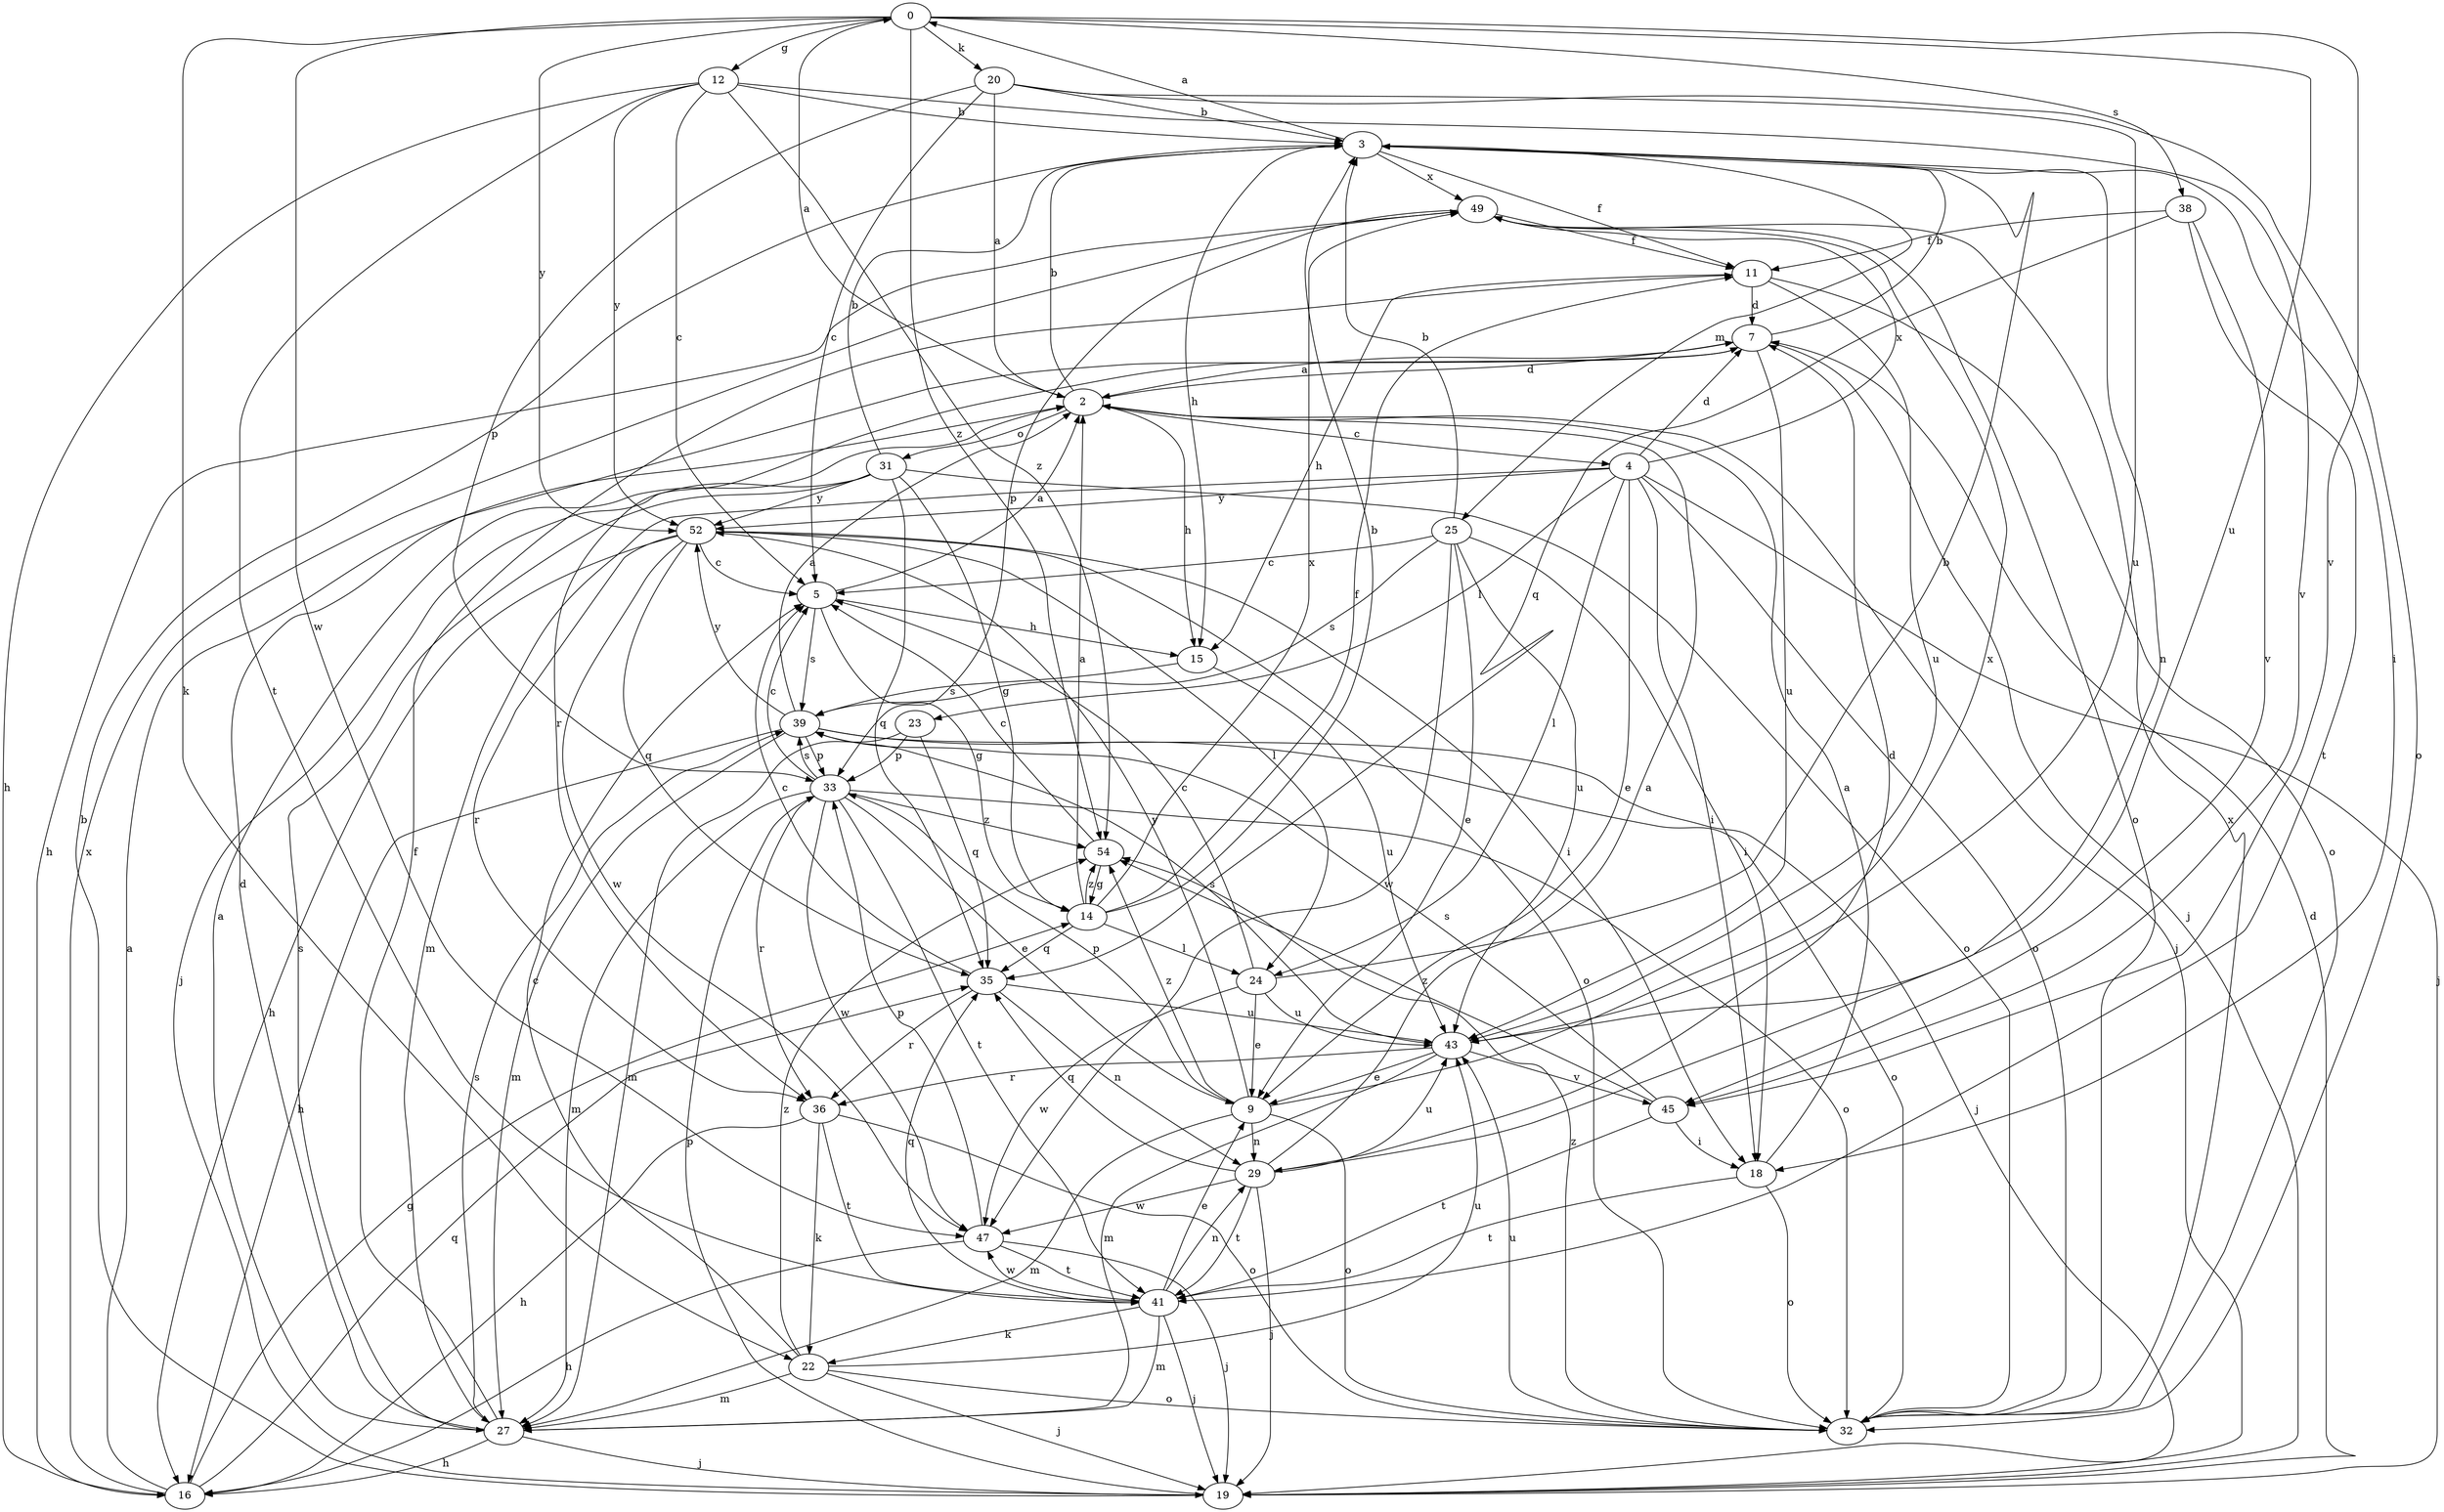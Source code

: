 strict digraph  {
0;
2;
3;
4;
5;
7;
9;
11;
12;
14;
15;
16;
18;
19;
20;
22;
23;
24;
25;
27;
29;
31;
32;
33;
35;
36;
38;
39;
41;
43;
45;
47;
49;
52;
54;
0 -> 12  [label=g];
0 -> 20  [label=k];
0 -> 22  [label=k];
0 -> 38  [label=s];
0 -> 43  [label=u];
0 -> 45  [label=v];
0 -> 47  [label=w];
0 -> 52  [label=y];
0 -> 54  [label=z];
2 -> 0  [label=a];
2 -> 3  [label=b];
2 -> 4  [label=c];
2 -> 7  [label=d];
2 -> 15  [label=h];
2 -> 19  [label=j];
2 -> 31  [label=o];
3 -> 0  [label=a];
3 -> 11  [label=f];
3 -> 15  [label=h];
3 -> 18  [label=i];
3 -> 25  [label=m];
3 -> 29  [label=n];
3 -> 49  [label=x];
4 -> 7  [label=d];
4 -> 9  [label=e];
4 -> 18  [label=i];
4 -> 19  [label=j];
4 -> 23  [label=l];
4 -> 24  [label=l];
4 -> 27  [label=m];
4 -> 32  [label=o];
4 -> 49  [label=x];
4 -> 52  [label=y];
5 -> 2  [label=a];
5 -> 14  [label=g];
5 -> 15  [label=h];
5 -> 39  [label=s];
7 -> 2  [label=a];
7 -> 3  [label=b];
7 -> 19  [label=j];
7 -> 36  [label=r];
7 -> 43  [label=u];
9 -> 27  [label=m];
9 -> 29  [label=n];
9 -> 32  [label=o];
9 -> 33  [label=p];
9 -> 49  [label=x];
9 -> 52  [label=y];
9 -> 54  [label=z];
11 -> 7  [label=d];
11 -> 15  [label=h];
11 -> 32  [label=o];
11 -> 43  [label=u];
12 -> 3  [label=b];
12 -> 5  [label=c];
12 -> 16  [label=h];
12 -> 41  [label=t];
12 -> 45  [label=v];
12 -> 52  [label=y];
12 -> 54  [label=z];
14 -> 2  [label=a];
14 -> 3  [label=b];
14 -> 11  [label=f];
14 -> 24  [label=l];
14 -> 35  [label=q];
14 -> 49  [label=x];
14 -> 54  [label=z];
15 -> 39  [label=s];
15 -> 43  [label=u];
16 -> 2  [label=a];
16 -> 14  [label=g];
16 -> 35  [label=q];
16 -> 49  [label=x];
18 -> 2  [label=a];
18 -> 32  [label=o];
18 -> 41  [label=t];
19 -> 3  [label=b];
19 -> 7  [label=d];
19 -> 33  [label=p];
20 -> 2  [label=a];
20 -> 3  [label=b];
20 -> 5  [label=c];
20 -> 32  [label=o];
20 -> 33  [label=p];
20 -> 43  [label=u];
22 -> 5  [label=c];
22 -> 19  [label=j];
22 -> 27  [label=m];
22 -> 32  [label=o];
22 -> 43  [label=u];
22 -> 54  [label=z];
23 -> 27  [label=m];
23 -> 33  [label=p];
23 -> 35  [label=q];
24 -> 3  [label=b];
24 -> 5  [label=c];
24 -> 9  [label=e];
24 -> 43  [label=u];
24 -> 47  [label=w];
25 -> 3  [label=b];
25 -> 5  [label=c];
25 -> 9  [label=e];
25 -> 18  [label=i];
25 -> 39  [label=s];
25 -> 43  [label=u];
25 -> 47  [label=w];
27 -> 2  [label=a];
27 -> 7  [label=d];
27 -> 11  [label=f];
27 -> 16  [label=h];
27 -> 19  [label=j];
27 -> 39  [label=s];
29 -> 2  [label=a];
29 -> 7  [label=d];
29 -> 19  [label=j];
29 -> 35  [label=q];
29 -> 41  [label=t];
29 -> 43  [label=u];
29 -> 47  [label=w];
31 -> 3  [label=b];
31 -> 14  [label=g];
31 -> 19  [label=j];
31 -> 32  [label=o];
31 -> 35  [label=q];
31 -> 52  [label=y];
31 -> 27  [label=s];
32 -> 43  [label=u];
32 -> 49  [label=x];
32 -> 54  [label=z];
33 -> 5  [label=c];
33 -> 9  [label=e];
33 -> 27  [label=m];
33 -> 32  [label=o];
33 -> 36  [label=r];
33 -> 39  [label=s];
33 -> 41  [label=t];
33 -> 47  [label=w];
33 -> 54  [label=z];
35 -> 5  [label=c];
35 -> 29  [label=n];
35 -> 36  [label=r];
35 -> 43  [label=u];
36 -> 16  [label=h];
36 -> 22  [label=k];
36 -> 32  [label=o];
36 -> 41  [label=t];
38 -> 11  [label=f];
38 -> 35  [label=q];
38 -> 41  [label=t];
38 -> 45  [label=v];
39 -> 2  [label=a];
39 -> 16  [label=h];
39 -> 19  [label=j];
39 -> 27  [label=m];
39 -> 32  [label=o];
39 -> 33  [label=p];
39 -> 52  [label=y];
41 -> 9  [label=e];
41 -> 19  [label=j];
41 -> 22  [label=k];
41 -> 27  [label=m];
41 -> 29  [label=n];
41 -> 35  [label=q];
41 -> 47  [label=w];
43 -> 9  [label=e];
43 -> 27  [label=m];
43 -> 36  [label=r];
43 -> 39  [label=s];
43 -> 45  [label=v];
45 -> 18  [label=i];
45 -> 39  [label=s];
45 -> 41  [label=t];
45 -> 54  [label=z];
47 -> 16  [label=h];
47 -> 19  [label=j];
47 -> 33  [label=p];
47 -> 41  [label=t];
49 -> 11  [label=f];
49 -> 16  [label=h];
49 -> 32  [label=o];
49 -> 33  [label=p];
52 -> 5  [label=c];
52 -> 16  [label=h];
52 -> 18  [label=i];
52 -> 24  [label=l];
52 -> 32  [label=o];
52 -> 35  [label=q];
52 -> 36  [label=r];
52 -> 47  [label=w];
54 -> 5  [label=c];
54 -> 14  [label=g];
}
